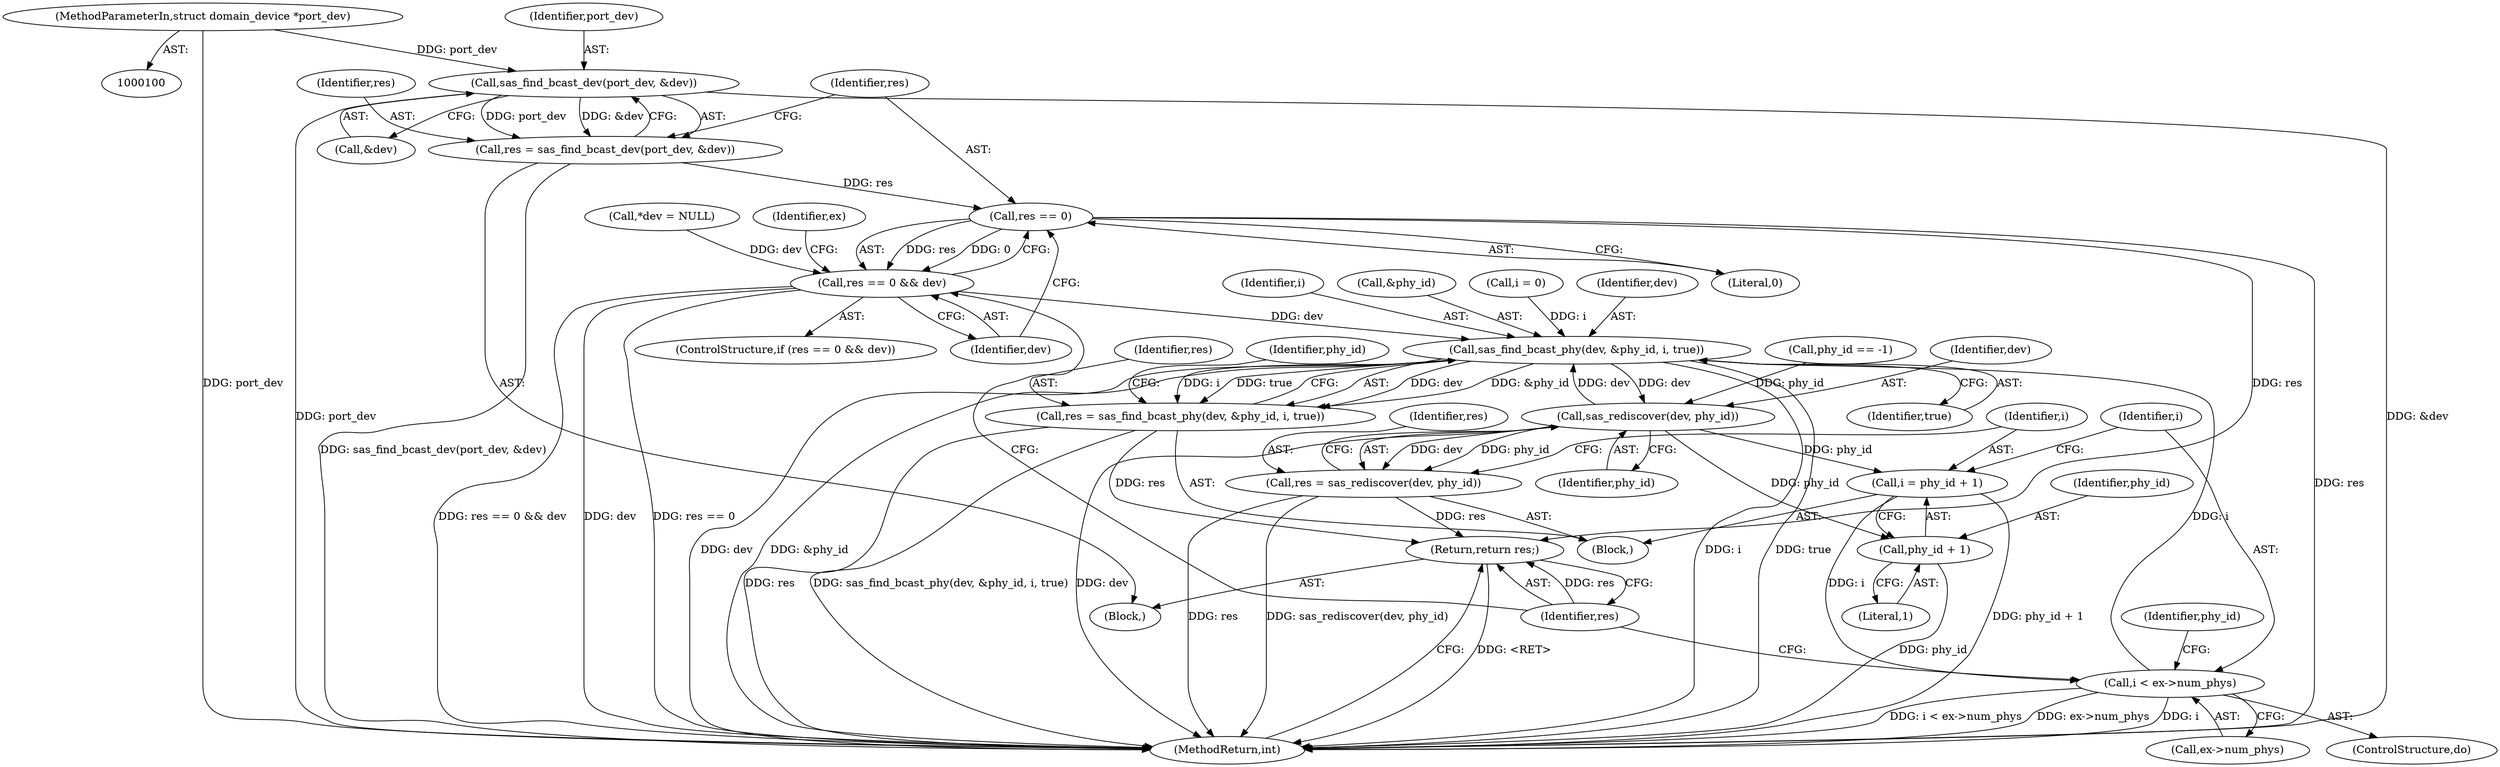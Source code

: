 digraph "0_linux_0558f33c06bb910e2879e355192227a8e8f0219d_7@pointer" {
"1000110" [label="(Call,sas_find_bcast_dev(port_dev, &dev))"];
"1000101" [label="(MethodParameterIn,struct domain_device *port_dev)"];
"1000108" [label="(Call,res = sas_find_bcast_dev(port_dev, &dev))"];
"1000116" [label="(Call,res == 0)"];
"1000115" [label="(Call,res == 0 && dev)"];
"1000141" [label="(Call,sas_find_bcast_phy(dev, &phy_id, i, true))"];
"1000139" [label="(Call,res = sas_find_bcast_phy(dev, &phy_id, i, true))"];
"1000168" [label="(Return,return res;)"];
"1000155" [label="(Call,sas_rediscover(dev, phy_id))"];
"1000153" [label="(Call,res = sas_rediscover(dev, phy_id))"];
"1000158" [label="(Call,i = phy_id + 1)"];
"1000163" [label="(Call,i < ex->num_phys)"];
"1000160" [label="(Call,phy_id + 1)"];
"1000136" [label="(Identifier,phy_id)"];
"1000165" [label="(Call,ex->num_phys)"];
"1000162" [label="(Literal,1)"];
"1000105" [label="(Call,*dev = NULL)"];
"1000101" [label="(MethodParameterIn,struct domain_device *port_dev)"];
"1000116" [label="(Call,res == 0)"];
"1000145" [label="(Identifier,i)"];
"1000153" [label="(Call,res = sas_rediscover(dev, phy_id))"];
"1000159" [label="(Identifier,i)"];
"1000143" [label="(Call,&phy_id)"];
"1000163" [label="(Call,i < ex->num_phys)"];
"1000119" [label="(Identifier,dev)"];
"1000133" [label="(ControlStructure,do)"];
"1000161" [label="(Identifier,phy_id)"];
"1000164" [label="(Identifier,i)"];
"1000170" [label="(MethodReturn,int)"];
"1000154" [label="(Identifier,res)"];
"1000134" [label="(Block,)"];
"1000158" [label="(Call,i = phy_id + 1)"];
"1000169" [label="(Identifier,res)"];
"1000129" [label="(Call,i = 0)"];
"1000155" [label="(Call,sas_rediscover(dev, phy_id))"];
"1000123" [label="(Identifier,ex)"];
"1000148" [label="(Call,phy_id == -1)"];
"1000110" [label="(Call,sas_find_bcast_dev(port_dev, &dev))"];
"1000111" [label="(Identifier,port_dev)"];
"1000168" [label="(Return,return res;)"];
"1000108" [label="(Call,res = sas_find_bcast_dev(port_dev, &dev))"];
"1000117" [label="(Identifier,res)"];
"1000139" [label="(Call,res = sas_find_bcast_phy(dev, &phy_id, i, true))"];
"1000146" [label="(Identifier,true)"];
"1000157" [label="(Identifier,phy_id)"];
"1000140" [label="(Identifier,res)"];
"1000160" [label="(Call,phy_id + 1)"];
"1000142" [label="(Identifier,dev)"];
"1000149" [label="(Identifier,phy_id)"];
"1000102" [label="(Block,)"];
"1000114" [label="(ControlStructure,if (res == 0 && dev))"];
"1000112" [label="(Call,&dev)"];
"1000115" [label="(Call,res == 0 && dev)"];
"1000156" [label="(Identifier,dev)"];
"1000141" [label="(Call,sas_find_bcast_phy(dev, &phy_id, i, true))"];
"1000118" [label="(Literal,0)"];
"1000109" [label="(Identifier,res)"];
"1000110" -> "1000108"  [label="AST: "];
"1000110" -> "1000112"  [label="CFG: "];
"1000111" -> "1000110"  [label="AST: "];
"1000112" -> "1000110"  [label="AST: "];
"1000108" -> "1000110"  [label="CFG: "];
"1000110" -> "1000170"  [label="DDG: &dev"];
"1000110" -> "1000170"  [label="DDG: port_dev"];
"1000110" -> "1000108"  [label="DDG: port_dev"];
"1000110" -> "1000108"  [label="DDG: &dev"];
"1000101" -> "1000110"  [label="DDG: port_dev"];
"1000101" -> "1000100"  [label="AST: "];
"1000101" -> "1000170"  [label="DDG: port_dev"];
"1000108" -> "1000102"  [label="AST: "];
"1000109" -> "1000108"  [label="AST: "];
"1000117" -> "1000108"  [label="CFG: "];
"1000108" -> "1000170"  [label="DDG: sas_find_bcast_dev(port_dev, &dev)"];
"1000108" -> "1000116"  [label="DDG: res"];
"1000116" -> "1000115"  [label="AST: "];
"1000116" -> "1000118"  [label="CFG: "];
"1000117" -> "1000116"  [label="AST: "];
"1000118" -> "1000116"  [label="AST: "];
"1000119" -> "1000116"  [label="CFG: "];
"1000115" -> "1000116"  [label="CFG: "];
"1000116" -> "1000170"  [label="DDG: res"];
"1000116" -> "1000115"  [label="DDG: res"];
"1000116" -> "1000115"  [label="DDG: 0"];
"1000116" -> "1000168"  [label="DDG: res"];
"1000115" -> "1000114"  [label="AST: "];
"1000115" -> "1000119"  [label="CFG: "];
"1000119" -> "1000115"  [label="AST: "];
"1000123" -> "1000115"  [label="CFG: "];
"1000169" -> "1000115"  [label="CFG: "];
"1000115" -> "1000170"  [label="DDG: res == 0 && dev"];
"1000115" -> "1000170"  [label="DDG: dev"];
"1000115" -> "1000170"  [label="DDG: res == 0"];
"1000105" -> "1000115"  [label="DDG: dev"];
"1000115" -> "1000141"  [label="DDG: dev"];
"1000141" -> "1000139"  [label="AST: "];
"1000141" -> "1000146"  [label="CFG: "];
"1000142" -> "1000141"  [label="AST: "];
"1000143" -> "1000141"  [label="AST: "];
"1000145" -> "1000141"  [label="AST: "];
"1000146" -> "1000141"  [label="AST: "];
"1000139" -> "1000141"  [label="CFG: "];
"1000141" -> "1000170"  [label="DDG: dev"];
"1000141" -> "1000170"  [label="DDG: &phy_id"];
"1000141" -> "1000170"  [label="DDG: i"];
"1000141" -> "1000170"  [label="DDG: true"];
"1000141" -> "1000139"  [label="DDG: dev"];
"1000141" -> "1000139"  [label="DDG: &phy_id"];
"1000141" -> "1000139"  [label="DDG: i"];
"1000141" -> "1000139"  [label="DDG: true"];
"1000155" -> "1000141"  [label="DDG: dev"];
"1000129" -> "1000141"  [label="DDG: i"];
"1000163" -> "1000141"  [label="DDG: i"];
"1000141" -> "1000155"  [label="DDG: dev"];
"1000139" -> "1000134"  [label="AST: "];
"1000140" -> "1000139"  [label="AST: "];
"1000149" -> "1000139"  [label="CFG: "];
"1000139" -> "1000170"  [label="DDG: res"];
"1000139" -> "1000170"  [label="DDG: sas_find_bcast_phy(dev, &phy_id, i, true)"];
"1000139" -> "1000168"  [label="DDG: res"];
"1000168" -> "1000102"  [label="AST: "];
"1000168" -> "1000169"  [label="CFG: "];
"1000169" -> "1000168"  [label="AST: "];
"1000170" -> "1000168"  [label="CFG: "];
"1000168" -> "1000170"  [label="DDG: <RET>"];
"1000169" -> "1000168"  [label="DDG: res"];
"1000153" -> "1000168"  [label="DDG: res"];
"1000155" -> "1000153"  [label="AST: "];
"1000155" -> "1000157"  [label="CFG: "];
"1000156" -> "1000155"  [label="AST: "];
"1000157" -> "1000155"  [label="AST: "];
"1000153" -> "1000155"  [label="CFG: "];
"1000155" -> "1000170"  [label="DDG: dev"];
"1000155" -> "1000153"  [label="DDG: dev"];
"1000155" -> "1000153"  [label="DDG: phy_id"];
"1000148" -> "1000155"  [label="DDG: phy_id"];
"1000155" -> "1000158"  [label="DDG: phy_id"];
"1000155" -> "1000160"  [label="DDG: phy_id"];
"1000153" -> "1000134"  [label="AST: "];
"1000154" -> "1000153"  [label="AST: "];
"1000159" -> "1000153"  [label="CFG: "];
"1000153" -> "1000170"  [label="DDG: res"];
"1000153" -> "1000170"  [label="DDG: sas_rediscover(dev, phy_id)"];
"1000158" -> "1000134"  [label="AST: "];
"1000158" -> "1000160"  [label="CFG: "];
"1000159" -> "1000158"  [label="AST: "];
"1000160" -> "1000158"  [label="AST: "];
"1000164" -> "1000158"  [label="CFG: "];
"1000158" -> "1000170"  [label="DDG: phy_id + 1"];
"1000158" -> "1000163"  [label="DDG: i"];
"1000163" -> "1000133"  [label="AST: "];
"1000163" -> "1000165"  [label="CFG: "];
"1000164" -> "1000163"  [label="AST: "];
"1000165" -> "1000163"  [label="AST: "];
"1000136" -> "1000163"  [label="CFG: "];
"1000169" -> "1000163"  [label="CFG: "];
"1000163" -> "1000170"  [label="DDG: i"];
"1000163" -> "1000170"  [label="DDG: i < ex->num_phys"];
"1000163" -> "1000170"  [label="DDG: ex->num_phys"];
"1000160" -> "1000162"  [label="CFG: "];
"1000161" -> "1000160"  [label="AST: "];
"1000162" -> "1000160"  [label="AST: "];
"1000160" -> "1000170"  [label="DDG: phy_id"];
}
